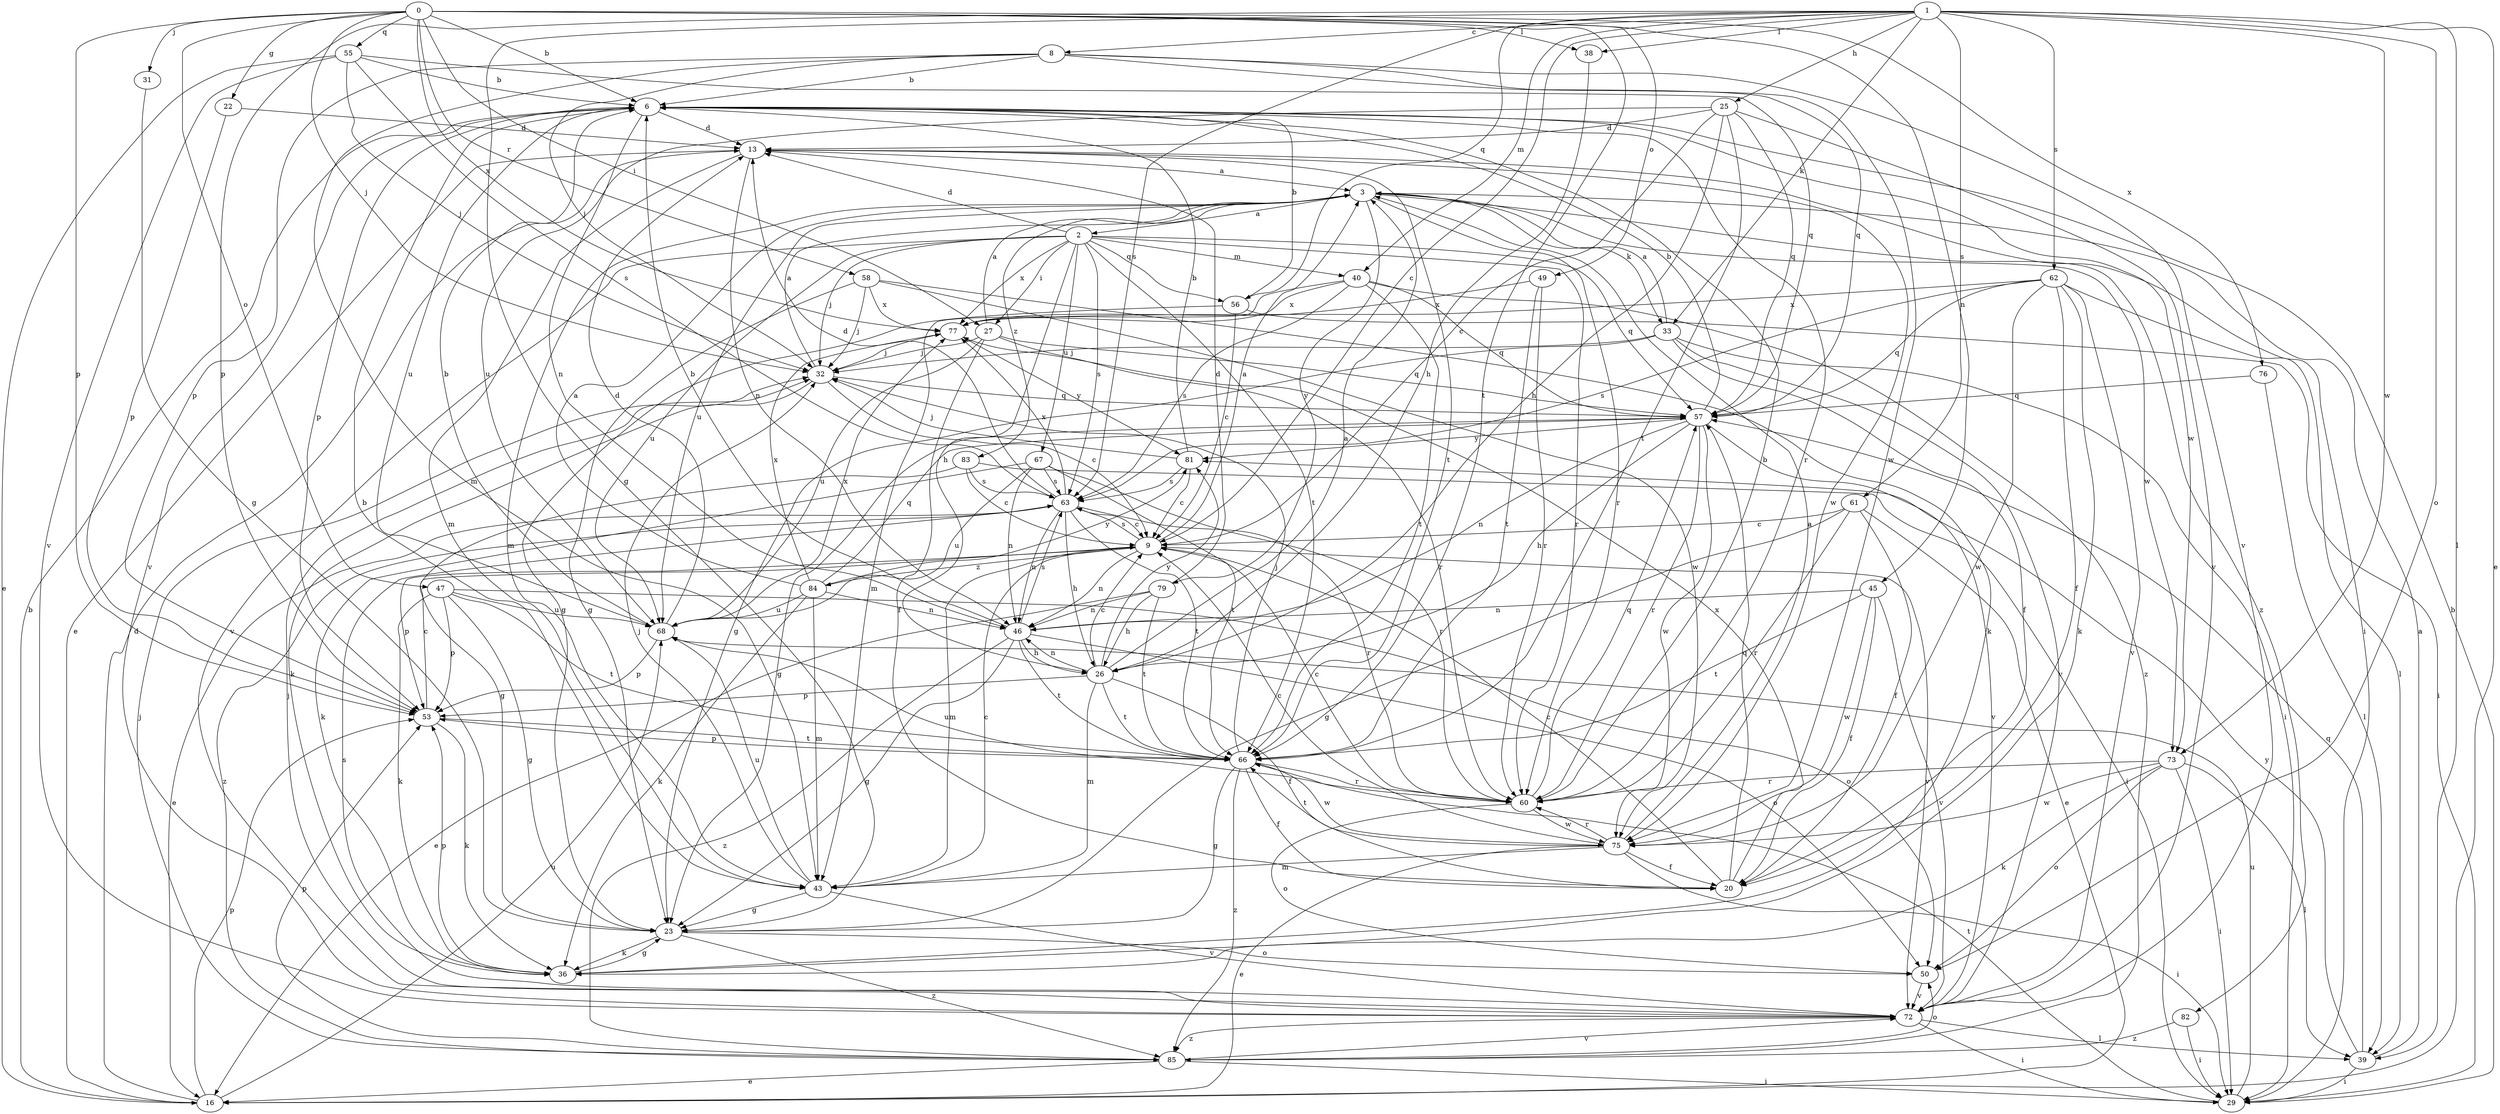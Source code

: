 strict digraph  {
0;
1;
2;
3;
6;
8;
9;
13;
16;
20;
22;
23;
25;
26;
27;
29;
31;
32;
33;
36;
38;
39;
40;
43;
45;
46;
47;
49;
50;
53;
55;
56;
57;
58;
60;
61;
62;
63;
66;
67;
68;
72;
73;
75;
76;
77;
79;
81;
82;
83;
84;
85;
0 -> 6  [label=b];
0 -> 22  [label=g];
0 -> 27  [label=i];
0 -> 31  [label=j];
0 -> 32  [label=j];
0 -> 38  [label=l];
0 -> 45  [label=n];
0 -> 47  [label=o];
0 -> 49  [label=o];
0 -> 53  [label=p];
0 -> 55  [label=q];
0 -> 58  [label=r];
0 -> 66  [label=t];
0 -> 76  [label=x];
0 -> 77  [label=x];
1 -> 8  [label=c];
1 -> 9  [label=c];
1 -> 16  [label=e];
1 -> 23  [label=g];
1 -> 25  [label=h];
1 -> 33  [label=k];
1 -> 38  [label=l];
1 -> 39  [label=l];
1 -> 40  [label=m];
1 -> 50  [label=o];
1 -> 53  [label=p];
1 -> 56  [label=q];
1 -> 61  [label=s];
1 -> 62  [label=s];
1 -> 63  [label=s];
1 -> 73  [label=w];
2 -> 13  [label=d];
2 -> 26  [label=h];
2 -> 27  [label=i];
2 -> 32  [label=j];
2 -> 40  [label=m];
2 -> 56  [label=q];
2 -> 57  [label=q];
2 -> 60  [label=r];
2 -> 63  [label=s];
2 -> 66  [label=t];
2 -> 67  [label=u];
2 -> 68  [label=u];
2 -> 72  [label=v];
2 -> 77  [label=x];
3 -> 2  [label=a];
3 -> 33  [label=k];
3 -> 43  [label=m];
3 -> 60  [label=r];
3 -> 68  [label=u];
3 -> 73  [label=w];
3 -> 79  [label=y];
3 -> 82  [label=z];
3 -> 83  [label=z];
6 -> 13  [label=d];
6 -> 46  [label=n];
6 -> 53  [label=p];
6 -> 60  [label=r];
6 -> 68  [label=u];
6 -> 72  [label=v];
6 -> 73  [label=w];
8 -> 6  [label=b];
8 -> 32  [label=j];
8 -> 43  [label=m];
8 -> 53  [label=p];
8 -> 57  [label=q];
8 -> 72  [label=v];
8 -> 75  [label=w];
9 -> 3  [label=a];
9 -> 43  [label=m];
9 -> 46  [label=n];
9 -> 53  [label=p];
9 -> 63  [label=s];
9 -> 72  [label=v];
9 -> 84  [label=z];
13 -> 3  [label=a];
13 -> 16  [label=e];
13 -> 29  [label=i];
13 -> 43  [label=m];
13 -> 46  [label=n];
13 -> 66  [label=t];
13 -> 75  [label=w];
16 -> 6  [label=b];
16 -> 13  [label=d];
16 -> 53  [label=p];
16 -> 68  [label=u];
20 -> 9  [label=c];
20 -> 57  [label=q];
20 -> 77  [label=x];
22 -> 13  [label=d];
22 -> 53  [label=p];
23 -> 36  [label=k];
23 -> 50  [label=o];
23 -> 85  [label=z];
25 -> 9  [label=c];
25 -> 13  [label=d];
25 -> 26  [label=h];
25 -> 57  [label=q];
25 -> 66  [label=t];
25 -> 68  [label=u];
25 -> 72  [label=v];
26 -> 3  [label=a];
26 -> 9  [label=c];
26 -> 20  [label=f];
26 -> 43  [label=m];
26 -> 46  [label=n];
26 -> 53  [label=p];
26 -> 66  [label=t];
26 -> 81  [label=y];
27 -> 3  [label=a];
27 -> 20  [label=f];
27 -> 32  [label=j];
27 -> 57  [label=q];
27 -> 60  [label=r];
27 -> 68  [label=u];
29 -> 6  [label=b];
29 -> 66  [label=t];
29 -> 68  [label=u];
31 -> 23  [label=g];
32 -> 3  [label=a];
32 -> 9  [label=c];
32 -> 36  [label=k];
32 -> 57  [label=q];
33 -> 3  [label=a];
33 -> 20  [label=f];
33 -> 23  [label=g];
33 -> 29  [label=i];
33 -> 32  [label=j];
33 -> 72  [label=v];
36 -> 23  [label=g];
36 -> 53  [label=p];
38 -> 26  [label=h];
39 -> 3  [label=a];
39 -> 29  [label=i];
39 -> 57  [label=q];
39 -> 81  [label=y];
40 -> 43  [label=m];
40 -> 57  [label=q];
40 -> 63  [label=s];
40 -> 66  [label=t];
40 -> 77  [label=x];
40 -> 85  [label=z];
43 -> 6  [label=b];
43 -> 9  [label=c];
43 -> 23  [label=g];
43 -> 32  [label=j];
43 -> 68  [label=u];
43 -> 72  [label=v];
45 -> 20  [label=f];
45 -> 46  [label=n];
45 -> 66  [label=t];
45 -> 72  [label=v];
45 -> 75  [label=w];
46 -> 6  [label=b];
46 -> 23  [label=g];
46 -> 26  [label=h];
46 -> 50  [label=o];
46 -> 63  [label=s];
46 -> 66  [label=t];
46 -> 85  [label=z];
47 -> 23  [label=g];
47 -> 36  [label=k];
47 -> 50  [label=o];
47 -> 53  [label=p];
47 -> 66  [label=t];
47 -> 68  [label=u];
49 -> 60  [label=r];
49 -> 66  [label=t];
49 -> 77  [label=x];
50 -> 72  [label=v];
53 -> 9  [label=c];
53 -> 36  [label=k];
53 -> 66  [label=t];
55 -> 6  [label=b];
55 -> 16  [label=e];
55 -> 32  [label=j];
55 -> 57  [label=q];
55 -> 63  [label=s];
55 -> 72  [label=v];
56 -> 6  [label=b];
56 -> 9  [label=c];
56 -> 23  [label=g];
56 -> 29  [label=i];
57 -> 6  [label=b];
57 -> 23  [label=g];
57 -> 26  [label=h];
57 -> 46  [label=n];
57 -> 60  [label=r];
57 -> 72  [label=v];
57 -> 75  [label=w];
57 -> 81  [label=y];
58 -> 23  [label=g];
58 -> 32  [label=j];
58 -> 36  [label=k];
58 -> 75  [label=w];
58 -> 77  [label=x];
60 -> 6  [label=b];
60 -> 9  [label=c];
60 -> 50  [label=o];
60 -> 57  [label=q];
60 -> 68  [label=u];
60 -> 75  [label=w];
61 -> 9  [label=c];
61 -> 16  [label=e];
61 -> 20  [label=f];
61 -> 23  [label=g];
61 -> 60  [label=r];
62 -> 20  [label=f];
62 -> 36  [label=k];
62 -> 39  [label=l];
62 -> 57  [label=q];
62 -> 63  [label=s];
62 -> 72  [label=v];
62 -> 75  [label=w];
62 -> 77  [label=x];
63 -> 9  [label=c];
63 -> 13  [label=d];
63 -> 16  [label=e];
63 -> 26  [label=h];
63 -> 46  [label=n];
63 -> 60  [label=r];
63 -> 66  [label=t];
63 -> 77  [label=x];
63 -> 85  [label=z];
66 -> 20  [label=f];
66 -> 23  [label=g];
66 -> 32  [label=j];
66 -> 53  [label=p];
66 -> 60  [label=r];
66 -> 75  [label=w];
66 -> 85  [label=z];
67 -> 36  [label=k];
67 -> 46  [label=n];
67 -> 60  [label=r];
67 -> 63  [label=s];
67 -> 66  [label=t];
67 -> 68  [label=u];
68 -> 6  [label=b];
68 -> 13  [label=d];
68 -> 53  [label=p];
68 -> 77  [label=x];
72 -> 29  [label=i];
72 -> 32  [label=j];
72 -> 39  [label=l];
72 -> 63  [label=s];
72 -> 85  [label=z];
73 -> 29  [label=i];
73 -> 36  [label=k];
73 -> 39  [label=l];
73 -> 50  [label=o];
73 -> 60  [label=r];
73 -> 75  [label=w];
75 -> 3  [label=a];
75 -> 9  [label=c];
75 -> 16  [label=e];
75 -> 20  [label=f];
75 -> 29  [label=i];
75 -> 43  [label=m];
75 -> 60  [label=r];
75 -> 66  [label=t];
76 -> 39  [label=l];
76 -> 57  [label=q];
77 -> 32  [label=j];
77 -> 81  [label=y];
79 -> 13  [label=d];
79 -> 16  [label=e];
79 -> 26  [label=h];
79 -> 46  [label=n];
79 -> 66  [label=t];
81 -> 6  [label=b];
81 -> 9  [label=c];
81 -> 32  [label=j];
81 -> 63  [label=s];
82 -> 29  [label=i];
82 -> 85  [label=z];
83 -> 9  [label=c];
83 -> 23  [label=g];
83 -> 29  [label=i];
83 -> 63  [label=s];
84 -> 3  [label=a];
84 -> 36  [label=k];
84 -> 43  [label=m];
84 -> 46  [label=n];
84 -> 57  [label=q];
84 -> 68  [label=u];
84 -> 77  [label=x];
84 -> 81  [label=y];
85 -> 16  [label=e];
85 -> 29  [label=i];
85 -> 32  [label=j];
85 -> 50  [label=o];
85 -> 53  [label=p];
85 -> 72  [label=v];
}
